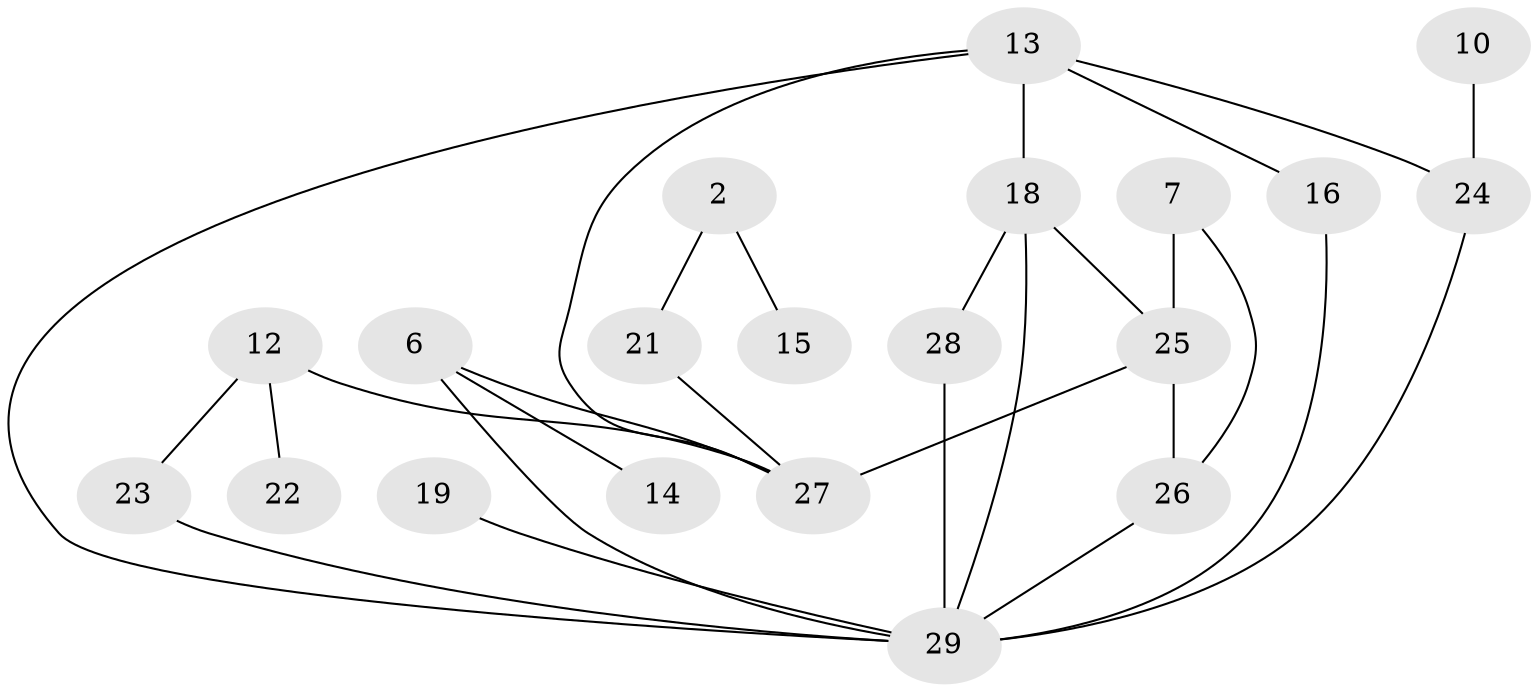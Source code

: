 // original degree distribution, {1: 0.17543859649122806, 3: 0.15789473684210525, 2: 0.42105263157894735, 0: 0.14035087719298245, 5: 0.017543859649122806, 4: 0.07017543859649122, 6: 0.017543859649122806}
// Generated by graph-tools (version 1.1) at 2025/25/03/09/25 03:25:14]
// undirected, 20 vertices, 28 edges
graph export_dot {
graph [start="1"]
  node [color=gray90,style=filled];
  2;
  6;
  7;
  10;
  12;
  13;
  14;
  15;
  16;
  18;
  19;
  21;
  22;
  23;
  24;
  25;
  26;
  27;
  28;
  29;
  2 -- 15 [weight=1.0];
  2 -- 21 [weight=1.0];
  6 -- 14 [weight=1.0];
  6 -- 27 [weight=1.0];
  6 -- 29 [weight=1.0];
  7 -- 25 [weight=1.0];
  7 -- 26 [weight=1.0];
  10 -- 24 [weight=1.0];
  12 -- 22 [weight=1.0];
  12 -- 23 [weight=1.0];
  12 -- 27 [weight=1.0];
  13 -- 16 [weight=1.0];
  13 -- 18 [weight=1.0];
  13 -- 24 [weight=1.0];
  13 -- 27 [weight=1.0];
  13 -- 29 [weight=1.0];
  16 -- 29 [weight=1.0];
  18 -- 25 [weight=1.0];
  18 -- 28 [weight=1.0];
  18 -- 29 [weight=1.0];
  19 -- 29 [weight=1.0];
  21 -- 27 [weight=1.0];
  23 -- 29 [weight=1.0];
  24 -- 29 [weight=1.0];
  25 -- 26 [weight=1.0];
  25 -- 27 [weight=1.0];
  26 -- 29 [weight=1.0];
  28 -- 29 [weight=1.0];
}
